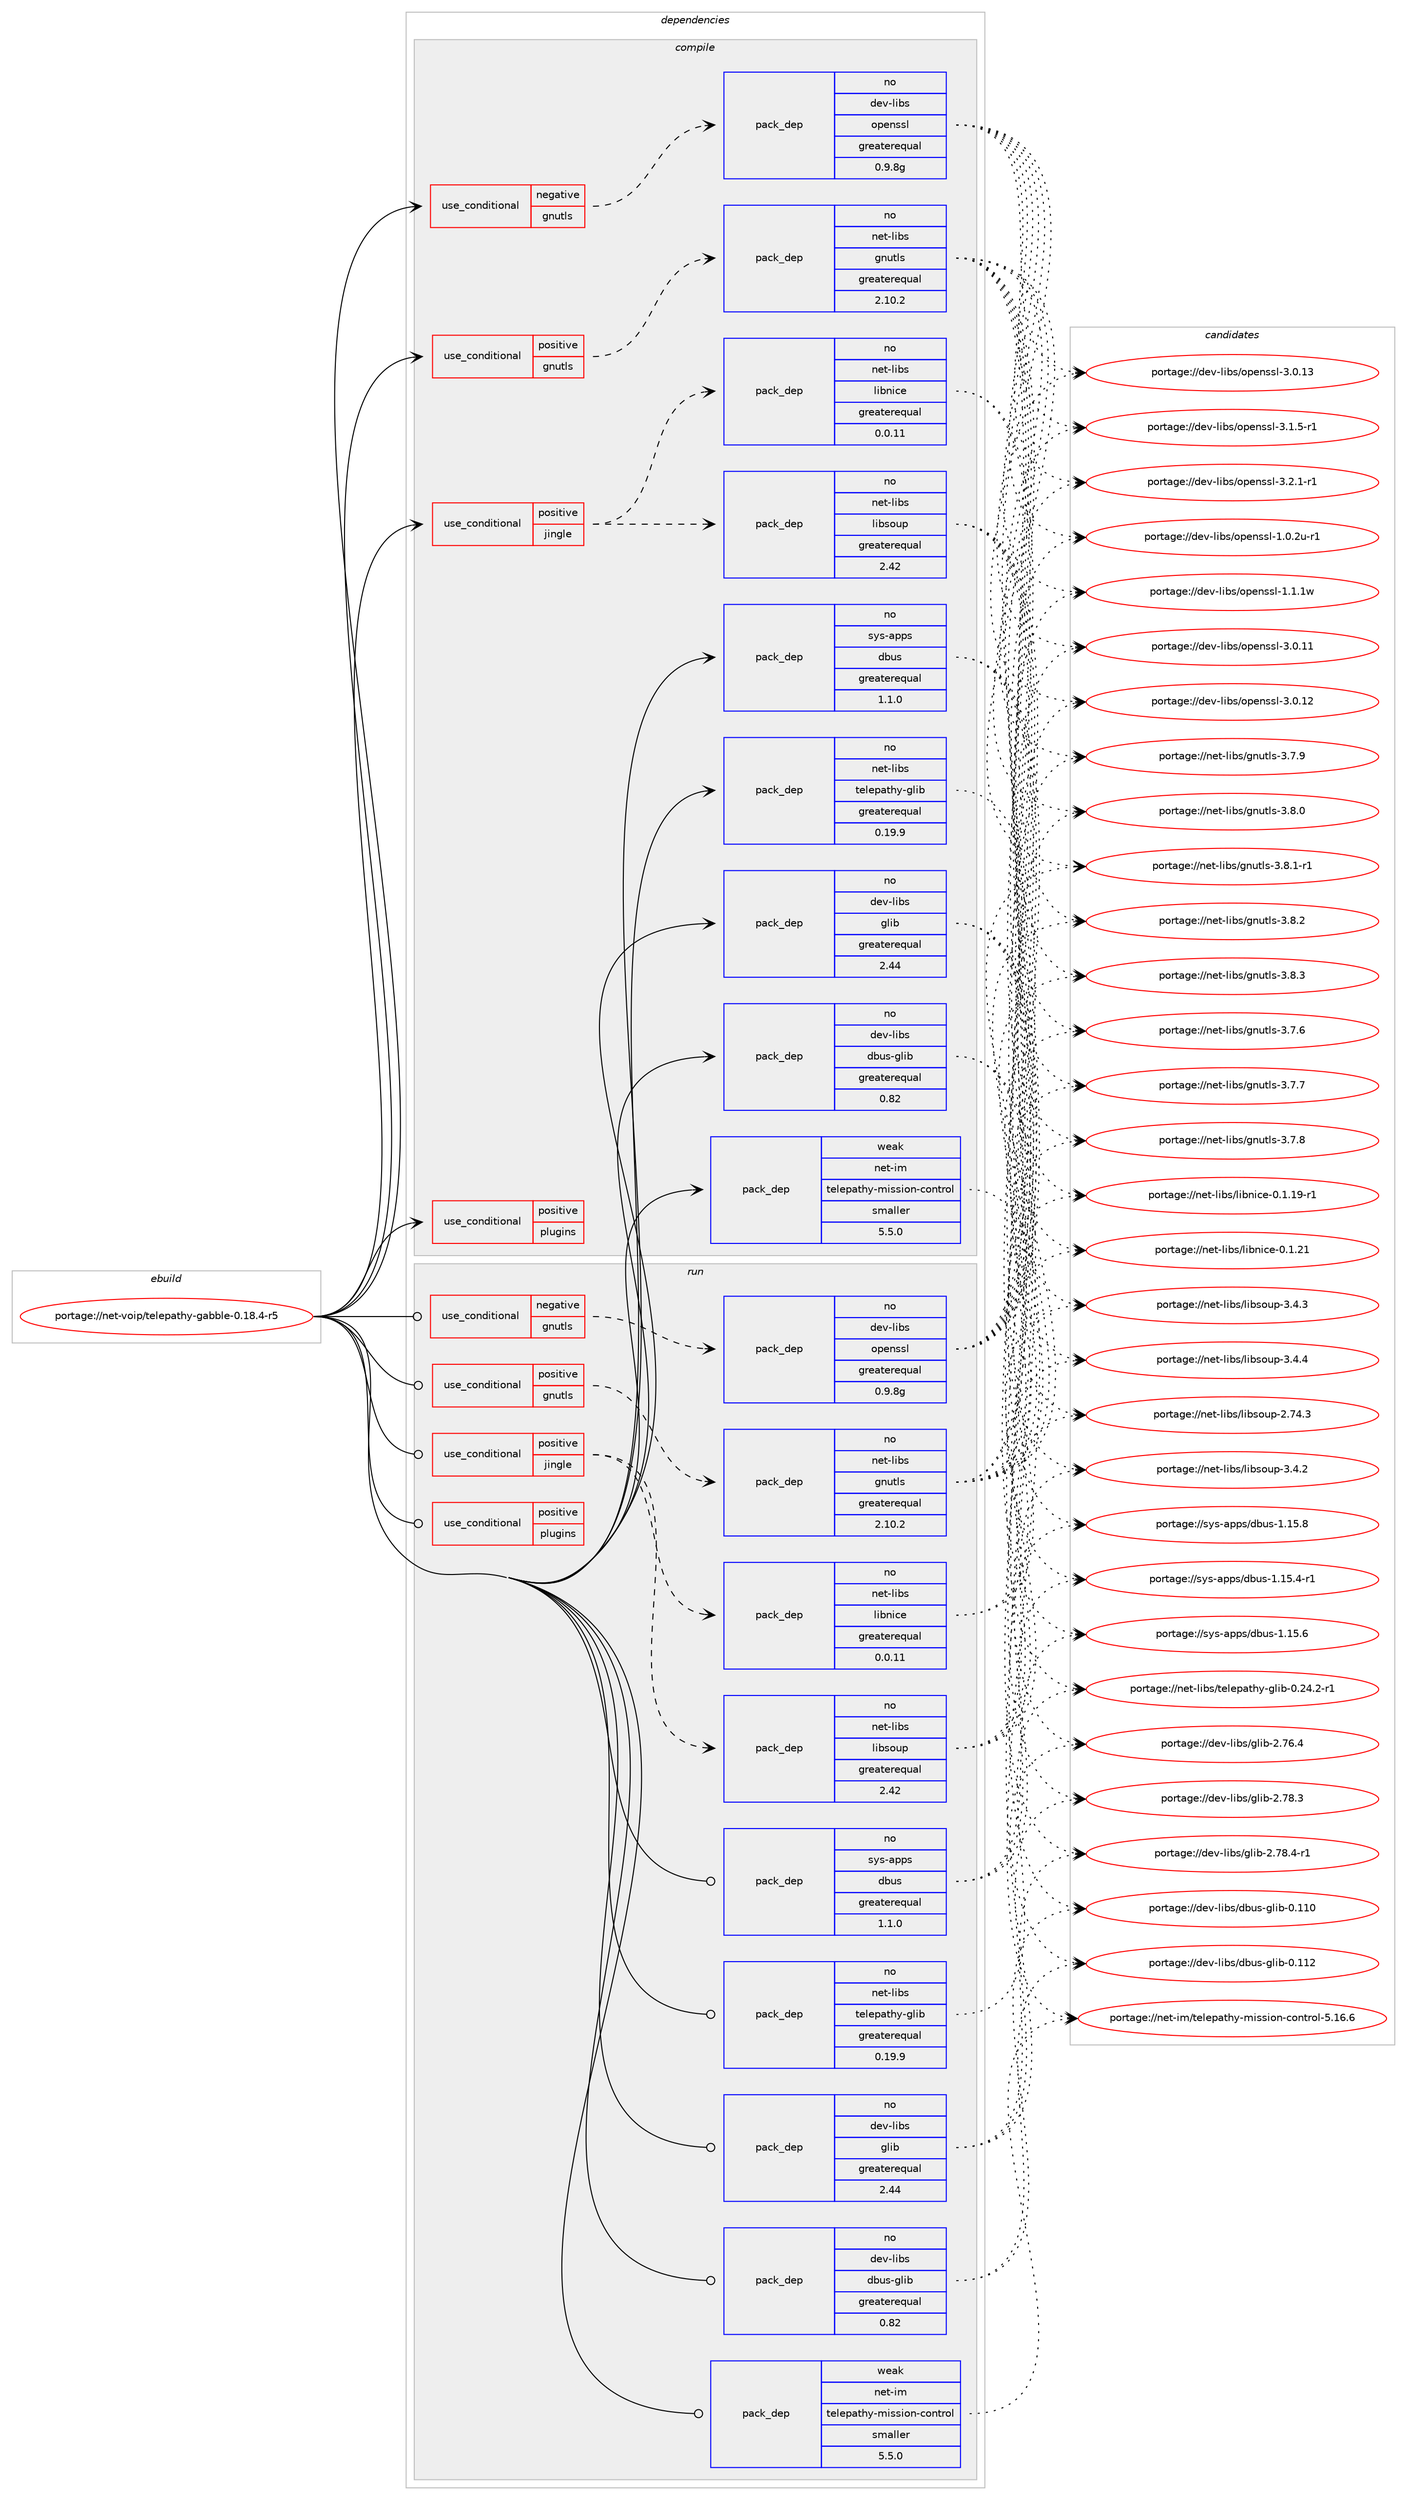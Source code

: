 digraph prolog {

# *************
# Graph options
# *************

newrank=true;
concentrate=true;
compound=true;
graph [rankdir=LR,fontname=Helvetica,fontsize=10,ranksep=1.5];#, ranksep=2.5, nodesep=0.2];
edge  [arrowhead=vee];
node  [fontname=Helvetica,fontsize=10];

# **********
# The ebuild
# **********

subgraph cluster_leftcol {
color=gray;
rank=same;
label=<<i>ebuild</i>>;
id [label="portage://net-voip/telepathy-gabble-0.18.4-r5", color=red, width=4, href="../net-voip/telepathy-gabble-0.18.4-r5.svg"];
}

# ****************
# The dependencies
# ****************

subgraph cluster_midcol {
color=gray;
label=<<i>dependencies</i>>;
subgraph cluster_compile {
fillcolor="#eeeeee";
style=filled;
label=<<i>compile</i>>;
subgraph cond6214 {
dependency8730 [label=<<TABLE BORDER="0" CELLBORDER="1" CELLSPACING="0" CELLPADDING="4"><TR><TD ROWSPAN="3" CELLPADDING="10">use_conditional</TD></TR><TR><TD>negative</TD></TR><TR><TD>gnutls</TD></TR></TABLE>>, shape=none, color=red];
subgraph pack2431 {
dependency8731 [label=<<TABLE BORDER="0" CELLBORDER="1" CELLSPACING="0" CELLPADDING="4" WIDTH="220"><TR><TD ROWSPAN="6" CELLPADDING="30">pack_dep</TD></TR><TR><TD WIDTH="110">no</TD></TR><TR><TD>dev-libs</TD></TR><TR><TD>openssl</TD></TR><TR><TD>greaterequal</TD></TR><TR><TD>0.9.8g</TD></TR></TABLE>>, shape=none, color=blue];
}
dependency8730:e -> dependency8731:w [weight=20,style="dashed",arrowhead="vee"];
}
id:e -> dependency8730:w [weight=20,style="solid",arrowhead="vee"];
subgraph cond6215 {
dependency8732 [label=<<TABLE BORDER="0" CELLBORDER="1" CELLSPACING="0" CELLPADDING="4"><TR><TD ROWSPAN="3" CELLPADDING="10">use_conditional</TD></TR><TR><TD>positive</TD></TR><TR><TD>gnutls</TD></TR></TABLE>>, shape=none, color=red];
subgraph pack2432 {
dependency8733 [label=<<TABLE BORDER="0" CELLBORDER="1" CELLSPACING="0" CELLPADDING="4" WIDTH="220"><TR><TD ROWSPAN="6" CELLPADDING="30">pack_dep</TD></TR><TR><TD WIDTH="110">no</TD></TR><TR><TD>net-libs</TD></TR><TR><TD>gnutls</TD></TR><TR><TD>greaterequal</TD></TR><TR><TD>2.10.2</TD></TR></TABLE>>, shape=none, color=blue];
}
dependency8732:e -> dependency8733:w [weight=20,style="dashed",arrowhead="vee"];
}
id:e -> dependency8732:w [weight=20,style="solid",arrowhead="vee"];
subgraph cond6216 {
dependency8734 [label=<<TABLE BORDER="0" CELLBORDER="1" CELLSPACING="0" CELLPADDING="4"><TR><TD ROWSPAN="3" CELLPADDING="10">use_conditional</TD></TR><TR><TD>positive</TD></TR><TR><TD>jingle</TD></TR></TABLE>>, shape=none, color=red];
subgraph pack2433 {
dependency8735 [label=<<TABLE BORDER="0" CELLBORDER="1" CELLSPACING="0" CELLPADDING="4" WIDTH="220"><TR><TD ROWSPAN="6" CELLPADDING="30">pack_dep</TD></TR><TR><TD WIDTH="110">no</TD></TR><TR><TD>net-libs</TD></TR><TR><TD>libsoup</TD></TR><TR><TD>greaterequal</TD></TR><TR><TD>2.42</TD></TR></TABLE>>, shape=none, color=blue];
}
dependency8734:e -> dependency8735:w [weight=20,style="dashed",arrowhead="vee"];
subgraph pack2434 {
dependency8736 [label=<<TABLE BORDER="0" CELLBORDER="1" CELLSPACING="0" CELLPADDING="4" WIDTH="220"><TR><TD ROWSPAN="6" CELLPADDING="30">pack_dep</TD></TR><TR><TD WIDTH="110">no</TD></TR><TR><TD>net-libs</TD></TR><TR><TD>libnice</TD></TR><TR><TD>greaterequal</TD></TR><TR><TD>0.0.11</TD></TR></TABLE>>, shape=none, color=blue];
}
dependency8734:e -> dependency8736:w [weight=20,style="dashed",arrowhead="vee"];
}
id:e -> dependency8734:w [weight=20,style="solid",arrowhead="vee"];
subgraph cond6217 {
dependency8737 [label=<<TABLE BORDER="0" CELLBORDER="1" CELLSPACING="0" CELLPADDING="4"><TR><TD ROWSPAN="3" CELLPADDING="10">use_conditional</TD></TR><TR><TD>positive</TD></TR><TR><TD>plugins</TD></TR></TABLE>>, shape=none, color=red];
# *** BEGIN UNKNOWN DEPENDENCY TYPE (TODO) ***
# dependency8737 -> package_dependency(portage://net-voip/telepathy-gabble-0.18.4-r5,install,no,x11-libs,gtksourceview,none,[,,],[slot(3.0)],[use(enable(introspection),none)])
# *** END UNKNOWN DEPENDENCY TYPE (TODO) ***

}
id:e -> dependency8737:w [weight=20,style="solid",arrowhead="vee"];
# *** BEGIN UNKNOWN DEPENDENCY TYPE (TODO) ***
# id -> package_dependency(portage://net-voip/telepathy-gabble-0.18.4-r5,install,no,dev-db,sqlite,none,[,,],[slot(3)],[])
# *** END UNKNOWN DEPENDENCY TYPE (TODO) ***

subgraph pack2435 {
dependency8738 [label=<<TABLE BORDER="0" CELLBORDER="1" CELLSPACING="0" CELLPADDING="4" WIDTH="220"><TR><TD ROWSPAN="6" CELLPADDING="30">pack_dep</TD></TR><TR><TD WIDTH="110">no</TD></TR><TR><TD>dev-libs</TD></TR><TR><TD>dbus-glib</TD></TR><TR><TD>greaterequal</TD></TR><TR><TD>0.82</TD></TR></TABLE>>, shape=none, color=blue];
}
id:e -> dependency8738:w [weight=20,style="solid",arrowhead="vee"];
subgraph pack2436 {
dependency8739 [label=<<TABLE BORDER="0" CELLBORDER="1" CELLSPACING="0" CELLPADDING="4" WIDTH="220"><TR><TD ROWSPAN="6" CELLPADDING="30">pack_dep</TD></TR><TR><TD WIDTH="110">no</TD></TR><TR><TD>dev-libs</TD></TR><TR><TD>glib</TD></TR><TR><TD>greaterequal</TD></TR><TR><TD>2.44</TD></TR></TABLE>>, shape=none, color=blue];
}
id:e -> dependency8739:w [weight=20,style="solid",arrowhead="vee"];
# *** BEGIN UNKNOWN DEPENDENCY TYPE (TODO) ***
# id -> package_dependency(portage://net-voip/telepathy-gabble-0.18.4-r5,install,no,dev-libs,libxml2,none,[,,],[],[])
# *** END UNKNOWN DEPENDENCY TYPE (TODO) ***

subgraph pack2437 {
dependency8740 [label=<<TABLE BORDER="0" CELLBORDER="1" CELLSPACING="0" CELLPADDING="4" WIDTH="220"><TR><TD ROWSPAN="6" CELLPADDING="30">pack_dep</TD></TR><TR><TD WIDTH="110">no</TD></TR><TR><TD>net-libs</TD></TR><TR><TD>telepathy-glib</TD></TR><TR><TD>greaterequal</TD></TR><TR><TD>0.19.9</TD></TR></TABLE>>, shape=none, color=blue];
}
id:e -> dependency8740:w [weight=20,style="solid",arrowhead="vee"];
subgraph pack2438 {
dependency8741 [label=<<TABLE BORDER="0" CELLBORDER="1" CELLSPACING="0" CELLPADDING="4" WIDTH="220"><TR><TD ROWSPAN="6" CELLPADDING="30">pack_dep</TD></TR><TR><TD WIDTH="110">no</TD></TR><TR><TD>sys-apps</TD></TR><TR><TD>dbus</TD></TR><TR><TD>greaterequal</TD></TR><TR><TD>1.1.0</TD></TR></TABLE>>, shape=none, color=blue];
}
id:e -> dependency8741:w [weight=20,style="solid",arrowhead="vee"];
subgraph pack2439 {
dependency8742 [label=<<TABLE BORDER="0" CELLBORDER="1" CELLSPACING="0" CELLPADDING="4" WIDTH="220"><TR><TD ROWSPAN="6" CELLPADDING="30">pack_dep</TD></TR><TR><TD WIDTH="110">weak</TD></TR><TR><TD>net-im</TD></TR><TR><TD>telepathy-mission-control</TD></TR><TR><TD>smaller</TD></TR><TR><TD>5.5.0</TD></TR></TABLE>>, shape=none, color=blue];
}
id:e -> dependency8742:w [weight=20,style="solid",arrowhead="vee"];
}
subgraph cluster_compileandrun {
fillcolor="#eeeeee";
style=filled;
label=<<i>compile and run</i>>;
}
subgraph cluster_run {
fillcolor="#eeeeee";
style=filled;
label=<<i>run</i>>;
subgraph cond6218 {
dependency8743 [label=<<TABLE BORDER="0" CELLBORDER="1" CELLSPACING="0" CELLPADDING="4"><TR><TD ROWSPAN="3" CELLPADDING="10">use_conditional</TD></TR><TR><TD>negative</TD></TR><TR><TD>gnutls</TD></TR></TABLE>>, shape=none, color=red];
subgraph pack2440 {
dependency8744 [label=<<TABLE BORDER="0" CELLBORDER="1" CELLSPACING="0" CELLPADDING="4" WIDTH="220"><TR><TD ROWSPAN="6" CELLPADDING="30">pack_dep</TD></TR><TR><TD WIDTH="110">no</TD></TR><TR><TD>dev-libs</TD></TR><TR><TD>openssl</TD></TR><TR><TD>greaterequal</TD></TR><TR><TD>0.9.8g</TD></TR></TABLE>>, shape=none, color=blue];
}
dependency8743:e -> dependency8744:w [weight=20,style="dashed",arrowhead="vee"];
}
id:e -> dependency8743:w [weight=20,style="solid",arrowhead="odot"];
subgraph cond6219 {
dependency8745 [label=<<TABLE BORDER="0" CELLBORDER="1" CELLSPACING="0" CELLPADDING="4"><TR><TD ROWSPAN="3" CELLPADDING="10">use_conditional</TD></TR><TR><TD>positive</TD></TR><TR><TD>gnutls</TD></TR></TABLE>>, shape=none, color=red];
subgraph pack2441 {
dependency8746 [label=<<TABLE BORDER="0" CELLBORDER="1" CELLSPACING="0" CELLPADDING="4" WIDTH="220"><TR><TD ROWSPAN="6" CELLPADDING="30">pack_dep</TD></TR><TR><TD WIDTH="110">no</TD></TR><TR><TD>net-libs</TD></TR><TR><TD>gnutls</TD></TR><TR><TD>greaterequal</TD></TR><TR><TD>2.10.2</TD></TR></TABLE>>, shape=none, color=blue];
}
dependency8745:e -> dependency8746:w [weight=20,style="dashed",arrowhead="vee"];
}
id:e -> dependency8745:w [weight=20,style="solid",arrowhead="odot"];
subgraph cond6220 {
dependency8747 [label=<<TABLE BORDER="0" CELLBORDER="1" CELLSPACING="0" CELLPADDING="4"><TR><TD ROWSPAN="3" CELLPADDING="10">use_conditional</TD></TR><TR><TD>positive</TD></TR><TR><TD>jingle</TD></TR></TABLE>>, shape=none, color=red];
subgraph pack2442 {
dependency8748 [label=<<TABLE BORDER="0" CELLBORDER="1" CELLSPACING="0" CELLPADDING="4" WIDTH="220"><TR><TD ROWSPAN="6" CELLPADDING="30">pack_dep</TD></TR><TR><TD WIDTH="110">no</TD></TR><TR><TD>net-libs</TD></TR><TR><TD>libsoup</TD></TR><TR><TD>greaterequal</TD></TR><TR><TD>2.42</TD></TR></TABLE>>, shape=none, color=blue];
}
dependency8747:e -> dependency8748:w [weight=20,style="dashed",arrowhead="vee"];
subgraph pack2443 {
dependency8749 [label=<<TABLE BORDER="0" CELLBORDER="1" CELLSPACING="0" CELLPADDING="4" WIDTH="220"><TR><TD ROWSPAN="6" CELLPADDING="30">pack_dep</TD></TR><TR><TD WIDTH="110">no</TD></TR><TR><TD>net-libs</TD></TR><TR><TD>libnice</TD></TR><TR><TD>greaterequal</TD></TR><TR><TD>0.0.11</TD></TR></TABLE>>, shape=none, color=blue];
}
dependency8747:e -> dependency8749:w [weight=20,style="dashed",arrowhead="vee"];
}
id:e -> dependency8747:w [weight=20,style="solid",arrowhead="odot"];
subgraph cond6221 {
dependency8750 [label=<<TABLE BORDER="0" CELLBORDER="1" CELLSPACING="0" CELLPADDING="4"><TR><TD ROWSPAN="3" CELLPADDING="10">use_conditional</TD></TR><TR><TD>positive</TD></TR><TR><TD>plugins</TD></TR></TABLE>>, shape=none, color=red];
# *** BEGIN UNKNOWN DEPENDENCY TYPE (TODO) ***
# dependency8750 -> package_dependency(portage://net-voip/telepathy-gabble-0.18.4-r5,run,no,x11-libs,gtksourceview,none,[,,],[slot(3.0)],[use(enable(introspection),none)])
# *** END UNKNOWN DEPENDENCY TYPE (TODO) ***

}
id:e -> dependency8750:w [weight=20,style="solid",arrowhead="odot"];
# *** BEGIN UNKNOWN DEPENDENCY TYPE (TODO) ***
# id -> package_dependency(portage://net-voip/telepathy-gabble-0.18.4-r5,run,no,dev-db,sqlite,none,[,,],[slot(3)],[])
# *** END UNKNOWN DEPENDENCY TYPE (TODO) ***

subgraph pack2444 {
dependency8751 [label=<<TABLE BORDER="0" CELLBORDER="1" CELLSPACING="0" CELLPADDING="4" WIDTH="220"><TR><TD ROWSPAN="6" CELLPADDING="30">pack_dep</TD></TR><TR><TD WIDTH="110">no</TD></TR><TR><TD>dev-libs</TD></TR><TR><TD>dbus-glib</TD></TR><TR><TD>greaterequal</TD></TR><TR><TD>0.82</TD></TR></TABLE>>, shape=none, color=blue];
}
id:e -> dependency8751:w [weight=20,style="solid",arrowhead="odot"];
subgraph pack2445 {
dependency8752 [label=<<TABLE BORDER="0" CELLBORDER="1" CELLSPACING="0" CELLPADDING="4" WIDTH="220"><TR><TD ROWSPAN="6" CELLPADDING="30">pack_dep</TD></TR><TR><TD WIDTH="110">no</TD></TR><TR><TD>dev-libs</TD></TR><TR><TD>glib</TD></TR><TR><TD>greaterequal</TD></TR><TR><TD>2.44</TD></TR></TABLE>>, shape=none, color=blue];
}
id:e -> dependency8752:w [weight=20,style="solid",arrowhead="odot"];
# *** BEGIN UNKNOWN DEPENDENCY TYPE (TODO) ***
# id -> package_dependency(portage://net-voip/telepathy-gabble-0.18.4-r5,run,no,dev-libs,libxml2,none,[,,],[],[])
# *** END UNKNOWN DEPENDENCY TYPE (TODO) ***

subgraph pack2446 {
dependency8753 [label=<<TABLE BORDER="0" CELLBORDER="1" CELLSPACING="0" CELLPADDING="4" WIDTH="220"><TR><TD ROWSPAN="6" CELLPADDING="30">pack_dep</TD></TR><TR><TD WIDTH="110">no</TD></TR><TR><TD>net-libs</TD></TR><TR><TD>telepathy-glib</TD></TR><TR><TD>greaterequal</TD></TR><TR><TD>0.19.9</TD></TR></TABLE>>, shape=none, color=blue];
}
id:e -> dependency8753:w [weight=20,style="solid",arrowhead="odot"];
subgraph pack2447 {
dependency8754 [label=<<TABLE BORDER="0" CELLBORDER="1" CELLSPACING="0" CELLPADDING="4" WIDTH="220"><TR><TD ROWSPAN="6" CELLPADDING="30">pack_dep</TD></TR><TR><TD WIDTH="110">no</TD></TR><TR><TD>sys-apps</TD></TR><TR><TD>dbus</TD></TR><TR><TD>greaterequal</TD></TR><TR><TD>1.1.0</TD></TR></TABLE>>, shape=none, color=blue];
}
id:e -> dependency8754:w [weight=20,style="solid",arrowhead="odot"];
subgraph pack2448 {
dependency8755 [label=<<TABLE BORDER="0" CELLBORDER="1" CELLSPACING="0" CELLPADDING="4" WIDTH="220"><TR><TD ROWSPAN="6" CELLPADDING="30">pack_dep</TD></TR><TR><TD WIDTH="110">weak</TD></TR><TR><TD>net-im</TD></TR><TR><TD>telepathy-mission-control</TD></TR><TR><TD>smaller</TD></TR><TR><TD>5.5.0</TD></TR></TABLE>>, shape=none, color=blue];
}
id:e -> dependency8755:w [weight=20,style="solid",arrowhead="odot"];
}
}

# **************
# The candidates
# **************

subgraph cluster_choices {
rank=same;
color=gray;
label=<<i>candidates</i>>;

subgraph choice2431 {
color=black;
nodesep=1;
choice1001011184510810598115471111121011101151151084549464846501174511449 [label="portage://dev-libs/openssl-1.0.2u-r1", color=red, width=4,href="../dev-libs/openssl-1.0.2u-r1.svg"];
choice100101118451081059811547111112101110115115108454946494649119 [label="portage://dev-libs/openssl-1.1.1w", color=red, width=4,href="../dev-libs/openssl-1.1.1w.svg"];
choice10010111845108105981154711111210111011511510845514648464949 [label="portage://dev-libs/openssl-3.0.11", color=red, width=4,href="../dev-libs/openssl-3.0.11.svg"];
choice10010111845108105981154711111210111011511510845514648464950 [label="portage://dev-libs/openssl-3.0.12", color=red, width=4,href="../dev-libs/openssl-3.0.12.svg"];
choice10010111845108105981154711111210111011511510845514648464951 [label="portage://dev-libs/openssl-3.0.13", color=red, width=4,href="../dev-libs/openssl-3.0.13.svg"];
choice1001011184510810598115471111121011101151151084551464946534511449 [label="portage://dev-libs/openssl-3.1.5-r1", color=red, width=4,href="../dev-libs/openssl-3.1.5-r1.svg"];
choice1001011184510810598115471111121011101151151084551465046494511449 [label="portage://dev-libs/openssl-3.2.1-r1", color=red, width=4,href="../dev-libs/openssl-3.2.1-r1.svg"];
dependency8731:e -> choice1001011184510810598115471111121011101151151084549464846501174511449:w [style=dotted,weight="100"];
dependency8731:e -> choice100101118451081059811547111112101110115115108454946494649119:w [style=dotted,weight="100"];
dependency8731:e -> choice10010111845108105981154711111210111011511510845514648464949:w [style=dotted,weight="100"];
dependency8731:e -> choice10010111845108105981154711111210111011511510845514648464950:w [style=dotted,weight="100"];
dependency8731:e -> choice10010111845108105981154711111210111011511510845514648464951:w [style=dotted,weight="100"];
dependency8731:e -> choice1001011184510810598115471111121011101151151084551464946534511449:w [style=dotted,weight="100"];
dependency8731:e -> choice1001011184510810598115471111121011101151151084551465046494511449:w [style=dotted,weight="100"];
}
subgraph choice2432 {
color=black;
nodesep=1;
choice110101116451081059811547103110117116108115455146554654 [label="portage://net-libs/gnutls-3.7.6", color=red, width=4,href="../net-libs/gnutls-3.7.6.svg"];
choice110101116451081059811547103110117116108115455146554655 [label="portage://net-libs/gnutls-3.7.7", color=red, width=4,href="../net-libs/gnutls-3.7.7.svg"];
choice110101116451081059811547103110117116108115455146554656 [label="portage://net-libs/gnutls-3.7.8", color=red, width=4,href="../net-libs/gnutls-3.7.8.svg"];
choice110101116451081059811547103110117116108115455146554657 [label="portage://net-libs/gnutls-3.7.9", color=red, width=4,href="../net-libs/gnutls-3.7.9.svg"];
choice110101116451081059811547103110117116108115455146564648 [label="portage://net-libs/gnutls-3.8.0", color=red, width=4,href="../net-libs/gnutls-3.8.0.svg"];
choice1101011164510810598115471031101171161081154551465646494511449 [label="portage://net-libs/gnutls-3.8.1-r1", color=red, width=4,href="../net-libs/gnutls-3.8.1-r1.svg"];
choice110101116451081059811547103110117116108115455146564650 [label="portage://net-libs/gnutls-3.8.2", color=red, width=4,href="../net-libs/gnutls-3.8.2.svg"];
choice110101116451081059811547103110117116108115455146564651 [label="portage://net-libs/gnutls-3.8.3", color=red, width=4,href="../net-libs/gnutls-3.8.3.svg"];
dependency8733:e -> choice110101116451081059811547103110117116108115455146554654:w [style=dotted,weight="100"];
dependency8733:e -> choice110101116451081059811547103110117116108115455146554655:w [style=dotted,weight="100"];
dependency8733:e -> choice110101116451081059811547103110117116108115455146554656:w [style=dotted,weight="100"];
dependency8733:e -> choice110101116451081059811547103110117116108115455146554657:w [style=dotted,weight="100"];
dependency8733:e -> choice110101116451081059811547103110117116108115455146564648:w [style=dotted,weight="100"];
dependency8733:e -> choice1101011164510810598115471031101171161081154551465646494511449:w [style=dotted,weight="100"];
dependency8733:e -> choice110101116451081059811547103110117116108115455146564650:w [style=dotted,weight="100"];
dependency8733:e -> choice110101116451081059811547103110117116108115455146564651:w [style=dotted,weight="100"];
}
subgraph choice2433 {
color=black;
nodesep=1;
choice1101011164510810598115471081059811511111711245504655524651 [label="portage://net-libs/libsoup-2.74.3", color=red, width=4,href="../net-libs/libsoup-2.74.3.svg"];
choice11010111645108105981154710810598115111117112455146524650 [label="portage://net-libs/libsoup-3.4.2", color=red, width=4,href="../net-libs/libsoup-3.4.2.svg"];
choice11010111645108105981154710810598115111117112455146524651 [label="portage://net-libs/libsoup-3.4.3", color=red, width=4,href="../net-libs/libsoup-3.4.3.svg"];
choice11010111645108105981154710810598115111117112455146524652 [label="portage://net-libs/libsoup-3.4.4", color=red, width=4,href="../net-libs/libsoup-3.4.4.svg"];
dependency8735:e -> choice1101011164510810598115471081059811511111711245504655524651:w [style=dotted,weight="100"];
dependency8735:e -> choice11010111645108105981154710810598115111117112455146524650:w [style=dotted,weight="100"];
dependency8735:e -> choice11010111645108105981154710810598115111117112455146524651:w [style=dotted,weight="100"];
dependency8735:e -> choice11010111645108105981154710810598115111117112455146524652:w [style=dotted,weight="100"];
}
subgraph choice2434 {
color=black;
nodesep=1;
choice1101011164510810598115471081059811010599101454846494649574511449 [label="portage://net-libs/libnice-0.1.19-r1", color=red, width=4,href="../net-libs/libnice-0.1.19-r1.svg"];
choice110101116451081059811547108105981101059910145484649465049 [label="portage://net-libs/libnice-0.1.21", color=red, width=4,href="../net-libs/libnice-0.1.21.svg"];
dependency8736:e -> choice1101011164510810598115471081059811010599101454846494649574511449:w [style=dotted,weight="100"];
dependency8736:e -> choice110101116451081059811547108105981101059910145484649465049:w [style=dotted,weight="100"];
}
subgraph choice2435 {
color=black;
nodesep=1;
choice100101118451081059811547100981171154510310810598454846494948 [label="portage://dev-libs/dbus-glib-0.110", color=red, width=4,href="../dev-libs/dbus-glib-0.110.svg"];
choice100101118451081059811547100981171154510310810598454846494950 [label="portage://dev-libs/dbus-glib-0.112", color=red, width=4,href="../dev-libs/dbus-glib-0.112.svg"];
dependency8738:e -> choice100101118451081059811547100981171154510310810598454846494948:w [style=dotted,weight="100"];
dependency8738:e -> choice100101118451081059811547100981171154510310810598454846494950:w [style=dotted,weight="100"];
}
subgraph choice2436 {
color=black;
nodesep=1;
choice1001011184510810598115471031081059845504655544652 [label="portage://dev-libs/glib-2.76.4", color=red, width=4,href="../dev-libs/glib-2.76.4.svg"];
choice1001011184510810598115471031081059845504655564651 [label="portage://dev-libs/glib-2.78.3", color=red, width=4,href="../dev-libs/glib-2.78.3.svg"];
choice10010111845108105981154710310810598455046555646524511449 [label="portage://dev-libs/glib-2.78.4-r1", color=red, width=4,href="../dev-libs/glib-2.78.4-r1.svg"];
dependency8739:e -> choice1001011184510810598115471031081059845504655544652:w [style=dotted,weight="100"];
dependency8739:e -> choice1001011184510810598115471031081059845504655564651:w [style=dotted,weight="100"];
dependency8739:e -> choice10010111845108105981154710310810598455046555646524511449:w [style=dotted,weight="100"];
}
subgraph choice2437 {
color=black;
nodesep=1;
choice110101116451081059811547116101108101112971161041214510310810598454846505246504511449 [label="portage://net-libs/telepathy-glib-0.24.2-r1", color=red, width=4,href="../net-libs/telepathy-glib-0.24.2-r1.svg"];
dependency8740:e -> choice110101116451081059811547116101108101112971161041214510310810598454846505246504511449:w [style=dotted,weight="100"];
}
subgraph choice2438 {
color=black;
nodesep=1;
choice11512111545971121121154710098117115454946495346524511449 [label="portage://sys-apps/dbus-1.15.4-r1", color=red, width=4,href="../sys-apps/dbus-1.15.4-r1.svg"];
choice1151211154597112112115471009811711545494649534654 [label="portage://sys-apps/dbus-1.15.6", color=red, width=4,href="../sys-apps/dbus-1.15.6.svg"];
choice1151211154597112112115471009811711545494649534656 [label="portage://sys-apps/dbus-1.15.8", color=red, width=4,href="../sys-apps/dbus-1.15.8.svg"];
dependency8741:e -> choice11512111545971121121154710098117115454946495346524511449:w [style=dotted,weight="100"];
dependency8741:e -> choice1151211154597112112115471009811711545494649534654:w [style=dotted,weight="100"];
dependency8741:e -> choice1151211154597112112115471009811711545494649534656:w [style=dotted,weight="100"];
}
subgraph choice2439 {
color=black;
nodesep=1;
choice11010111645105109471161011081011129711610412145109105115115105111110459911111011611411110845534649544654 [label="portage://net-im/telepathy-mission-control-5.16.6", color=red, width=4,href="../net-im/telepathy-mission-control-5.16.6.svg"];
dependency8742:e -> choice11010111645105109471161011081011129711610412145109105115115105111110459911111011611411110845534649544654:w [style=dotted,weight="100"];
}
subgraph choice2440 {
color=black;
nodesep=1;
choice1001011184510810598115471111121011101151151084549464846501174511449 [label="portage://dev-libs/openssl-1.0.2u-r1", color=red, width=4,href="../dev-libs/openssl-1.0.2u-r1.svg"];
choice100101118451081059811547111112101110115115108454946494649119 [label="portage://dev-libs/openssl-1.1.1w", color=red, width=4,href="../dev-libs/openssl-1.1.1w.svg"];
choice10010111845108105981154711111210111011511510845514648464949 [label="portage://dev-libs/openssl-3.0.11", color=red, width=4,href="../dev-libs/openssl-3.0.11.svg"];
choice10010111845108105981154711111210111011511510845514648464950 [label="portage://dev-libs/openssl-3.0.12", color=red, width=4,href="../dev-libs/openssl-3.0.12.svg"];
choice10010111845108105981154711111210111011511510845514648464951 [label="portage://dev-libs/openssl-3.0.13", color=red, width=4,href="../dev-libs/openssl-3.0.13.svg"];
choice1001011184510810598115471111121011101151151084551464946534511449 [label="portage://dev-libs/openssl-3.1.5-r1", color=red, width=4,href="../dev-libs/openssl-3.1.5-r1.svg"];
choice1001011184510810598115471111121011101151151084551465046494511449 [label="portage://dev-libs/openssl-3.2.1-r1", color=red, width=4,href="../dev-libs/openssl-3.2.1-r1.svg"];
dependency8744:e -> choice1001011184510810598115471111121011101151151084549464846501174511449:w [style=dotted,weight="100"];
dependency8744:e -> choice100101118451081059811547111112101110115115108454946494649119:w [style=dotted,weight="100"];
dependency8744:e -> choice10010111845108105981154711111210111011511510845514648464949:w [style=dotted,weight="100"];
dependency8744:e -> choice10010111845108105981154711111210111011511510845514648464950:w [style=dotted,weight="100"];
dependency8744:e -> choice10010111845108105981154711111210111011511510845514648464951:w [style=dotted,weight="100"];
dependency8744:e -> choice1001011184510810598115471111121011101151151084551464946534511449:w [style=dotted,weight="100"];
dependency8744:e -> choice1001011184510810598115471111121011101151151084551465046494511449:w [style=dotted,weight="100"];
}
subgraph choice2441 {
color=black;
nodesep=1;
choice110101116451081059811547103110117116108115455146554654 [label="portage://net-libs/gnutls-3.7.6", color=red, width=4,href="../net-libs/gnutls-3.7.6.svg"];
choice110101116451081059811547103110117116108115455146554655 [label="portage://net-libs/gnutls-3.7.7", color=red, width=4,href="../net-libs/gnutls-3.7.7.svg"];
choice110101116451081059811547103110117116108115455146554656 [label="portage://net-libs/gnutls-3.7.8", color=red, width=4,href="../net-libs/gnutls-3.7.8.svg"];
choice110101116451081059811547103110117116108115455146554657 [label="portage://net-libs/gnutls-3.7.9", color=red, width=4,href="../net-libs/gnutls-3.7.9.svg"];
choice110101116451081059811547103110117116108115455146564648 [label="portage://net-libs/gnutls-3.8.0", color=red, width=4,href="../net-libs/gnutls-3.8.0.svg"];
choice1101011164510810598115471031101171161081154551465646494511449 [label="portage://net-libs/gnutls-3.8.1-r1", color=red, width=4,href="../net-libs/gnutls-3.8.1-r1.svg"];
choice110101116451081059811547103110117116108115455146564650 [label="portage://net-libs/gnutls-3.8.2", color=red, width=4,href="../net-libs/gnutls-3.8.2.svg"];
choice110101116451081059811547103110117116108115455146564651 [label="portage://net-libs/gnutls-3.8.3", color=red, width=4,href="../net-libs/gnutls-3.8.3.svg"];
dependency8746:e -> choice110101116451081059811547103110117116108115455146554654:w [style=dotted,weight="100"];
dependency8746:e -> choice110101116451081059811547103110117116108115455146554655:w [style=dotted,weight="100"];
dependency8746:e -> choice110101116451081059811547103110117116108115455146554656:w [style=dotted,weight="100"];
dependency8746:e -> choice110101116451081059811547103110117116108115455146554657:w [style=dotted,weight="100"];
dependency8746:e -> choice110101116451081059811547103110117116108115455146564648:w [style=dotted,weight="100"];
dependency8746:e -> choice1101011164510810598115471031101171161081154551465646494511449:w [style=dotted,weight="100"];
dependency8746:e -> choice110101116451081059811547103110117116108115455146564650:w [style=dotted,weight="100"];
dependency8746:e -> choice110101116451081059811547103110117116108115455146564651:w [style=dotted,weight="100"];
}
subgraph choice2442 {
color=black;
nodesep=1;
choice1101011164510810598115471081059811511111711245504655524651 [label="portage://net-libs/libsoup-2.74.3", color=red, width=4,href="../net-libs/libsoup-2.74.3.svg"];
choice11010111645108105981154710810598115111117112455146524650 [label="portage://net-libs/libsoup-3.4.2", color=red, width=4,href="../net-libs/libsoup-3.4.2.svg"];
choice11010111645108105981154710810598115111117112455146524651 [label="portage://net-libs/libsoup-3.4.3", color=red, width=4,href="../net-libs/libsoup-3.4.3.svg"];
choice11010111645108105981154710810598115111117112455146524652 [label="portage://net-libs/libsoup-3.4.4", color=red, width=4,href="../net-libs/libsoup-3.4.4.svg"];
dependency8748:e -> choice1101011164510810598115471081059811511111711245504655524651:w [style=dotted,weight="100"];
dependency8748:e -> choice11010111645108105981154710810598115111117112455146524650:w [style=dotted,weight="100"];
dependency8748:e -> choice11010111645108105981154710810598115111117112455146524651:w [style=dotted,weight="100"];
dependency8748:e -> choice11010111645108105981154710810598115111117112455146524652:w [style=dotted,weight="100"];
}
subgraph choice2443 {
color=black;
nodesep=1;
choice1101011164510810598115471081059811010599101454846494649574511449 [label="portage://net-libs/libnice-0.1.19-r1", color=red, width=4,href="../net-libs/libnice-0.1.19-r1.svg"];
choice110101116451081059811547108105981101059910145484649465049 [label="portage://net-libs/libnice-0.1.21", color=red, width=4,href="../net-libs/libnice-0.1.21.svg"];
dependency8749:e -> choice1101011164510810598115471081059811010599101454846494649574511449:w [style=dotted,weight="100"];
dependency8749:e -> choice110101116451081059811547108105981101059910145484649465049:w [style=dotted,weight="100"];
}
subgraph choice2444 {
color=black;
nodesep=1;
choice100101118451081059811547100981171154510310810598454846494948 [label="portage://dev-libs/dbus-glib-0.110", color=red, width=4,href="../dev-libs/dbus-glib-0.110.svg"];
choice100101118451081059811547100981171154510310810598454846494950 [label="portage://dev-libs/dbus-glib-0.112", color=red, width=4,href="../dev-libs/dbus-glib-0.112.svg"];
dependency8751:e -> choice100101118451081059811547100981171154510310810598454846494948:w [style=dotted,weight="100"];
dependency8751:e -> choice100101118451081059811547100981171154510310810598454846494950:w [style=dotted,weight="100"];
}
subgraph choice2445 {
color=black;
nodesep=1;
choice1001011184510810598115471031081059845504655544652 [label="portage://dev-libs/glib-2.76.4", color=red, width=4,href="../dev-libs/glib-2.76.4.svg"];
choice1001011184510810598115471031081059845504655564651 [label="portage://dev-libs/glib-2.78.3", color=red, width=4,href="../dev-libs/glib-2.78.3.svg"];
choice10010111845108105981154710310810598455046555646524511449 [label="portage://dev-libs/glib-2.78.4-r1", color=red, width=4,href="../dev-libs/glib-2.78.4-r1.svg"];
dependency8752:e -> choice1001011184510810598115471031081059845504655544652:w [style=dotted,weight="100"];
dependency8752:e -> choice1001011184510810598115471031081059845504655564651:w [style=dotted,weight="100"];
dependency8752:e -> choice10010111845108105981154710310810598455046555646524511449:w [style=dotted,weight="100"];
}
subgraph choice2446 {
color=black;
nodesep=1;
choice110101116451081059811547116101108101112971161041214510310810598454846505246504511449 [label="portage://net-libs/telepathy-glib-0.24.2-r1", color=red, width=4,href="../net-libs/telepathy-glib-0.24.2-r1.svg"];
dependency8753:e -> choice110101116451081059811547116101108101112971161041214510310810598454846505246504511449:w [style=dotted,weight="100"];
}
subgraph choice2447 {
color=black;
nodesep=1;
choice11512111545971121121154710098117115454946495346524511449 [label="portage://sys-apps/dbus-1.15.4-r1", color=red, width=4,href="../sys-apps/dbus-1.15.4-r1.svg"];
choice1151211154597112112115471009811711545494649534654 [label="portage://sys-apps/dbus-1.15.6", color=red, width=4,href="../sys-apps/dbus-1.15.6.svg"];
choice1151211154597112112115471009811711545494649534656 [label="portage://sys-apps/dbus-1.15.8", color=red, width=4,href="../sys-apps/dbus-1.15.8.svg"];
dependency8754:e -> choice11512111545971121121154710098117115454946495346524511449:w [style=dotted,weight="100"];
dependency8754:e -> choice1151211154597112112115471009811711545494649534654:w [style=dotted,weight="100"];
dependency8754:e -> choice1151211154597112112115471009811711545494649534656:w [style=dotted,weight="100"];
}
subgraph choice2448 {
color=black;
nodesep=1;
choice11010111645105109471161011081011129711610412145109105115115105111110459911111011611411110845534649544654 [label="portage://net-im/telepathy-mission-control-5.16.6", color=red, width=4,href="../net-im/telepathy-mission-control-5.16.6.svg"];
dependency8755:e -> choice11010111645105109471161011081011129711610412145109105115115105111110459911111011611411110845534649544654:w [style=dotted,weight="100"];
}
}

}
